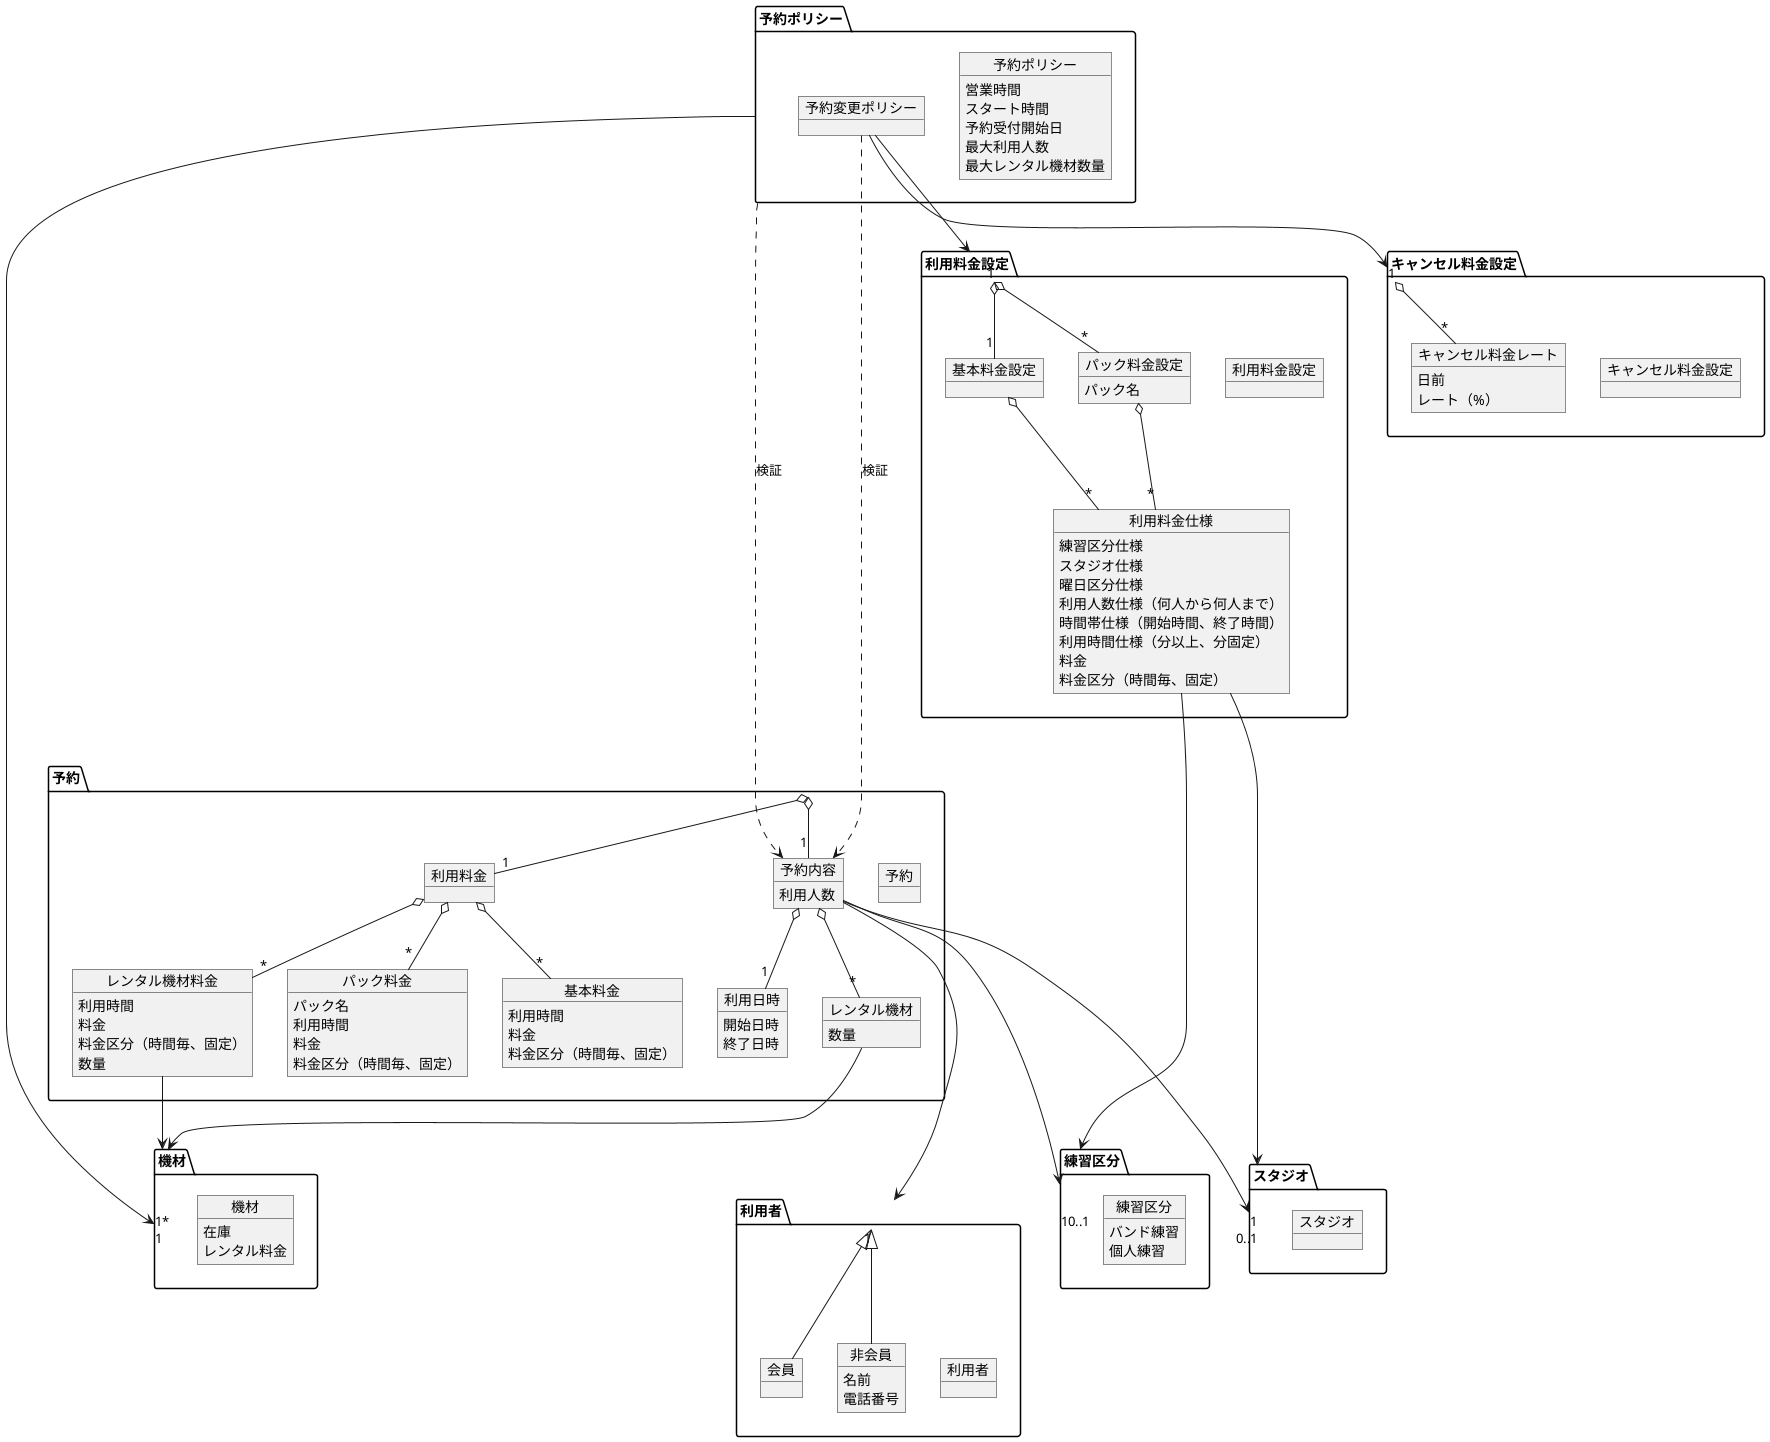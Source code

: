 @startuml DomainModel

package 予約 {
    object 予約
    object 予約内容 {
        利用人数
    }

    object 利用日時 {
        開始日時
        終了日時
    }

    object レンタル機材 {
        数量
    }

    object 利用料金

    object 基本料金 {
        利用時間
        料金
        料金区分（時間毎、固定）
    }

    object パック料金 {
        パック名
        利用時間
        料金
        料金区分（時間毎、固定）
    }

    object レンタル機材料金 {
        利用時間
        料金
        料金区分（時間毎、固定）
        数量
    }
}

package 予約ポリシー {
    object 予約ポリシー {
        営業時間
        スタート時間
        予約受付開始日
        最大利用人数
        最大レンタル機材数量
    }

    object 予約変更ポリシー
}

package 利用者 {
    object 利用者
    object 会員

    object 非会員 {
        名前
        電話番号
    }
}

package 練習区分 {
    object 練習区分 {
        バンド練習
        個人練習
    }
}

package スタジオ {
    object スタジオ
}

package 機材 {
    object 機材 {
        在庫
        レンタル料金
    }
}

package 利用料金設定 {
    object 利用料金設定
    object 基本料金設定
    object パック料金設定 {
        パック名
    }

    object 利用料金仕様 {
        練習区分仕様
        スタジオ仕様
        曜日区分仕様
        利用人数仕様（何人から何人まで）
        時間帯仕様（開始時間、終了時間）
        利用時間仕様（分以上、分固定）
        料金
        料金区分（時間毎、固定）
    }
}

package キャンセル料金設定 {
    object キャンセル料金設定
    object キャンセル料金レート {
        日前
        レート（%）
    }
}

予約 o-- "1" 予約内容
予約 o-- "1" 利用料金

予約内容 ---> "1" 利用者
予約内容 ---> "1" スタジオ
予約内容 ---> "1" 練習区分
予約内容 o-- "1" 利用日時
予約内容 o-- "*" レンタル機材

レンタル機材 --> "1" 機材

利用者 <|-- 会員
利用者 <|-- 非会員

利用料金 o-- "*" 基本料金
利用料金 o-- "*" パック料金
利用料金 o-- "*" レンタル機材料金

レンタル機材料金 --> "1" 機材

利用料金設定 o-- "1" 基本料金設定
利用料金設定 o-- "*" パック料金設定
基本料金設定 o-- "*" 利用料金仕様
パック料金設定 o-- "*" 利用料金仕様

利用料金仕様 -----> "0..1" スタジオ
利用料金仕様 -----> "0..1" 練習区分

予約ポリシー --> "*" 機材
予約変更ポリシー --> "1" 利用料金設定
予約変更ポリシー --> "1" キャンセル料金設定

予約ポリシー ......> 予約内容 : 検証
予約変更ポリシー ......> 予約内容 : 検証

キャンセル料金設定 o-- "*" キャンセル料金レート

@enduml
